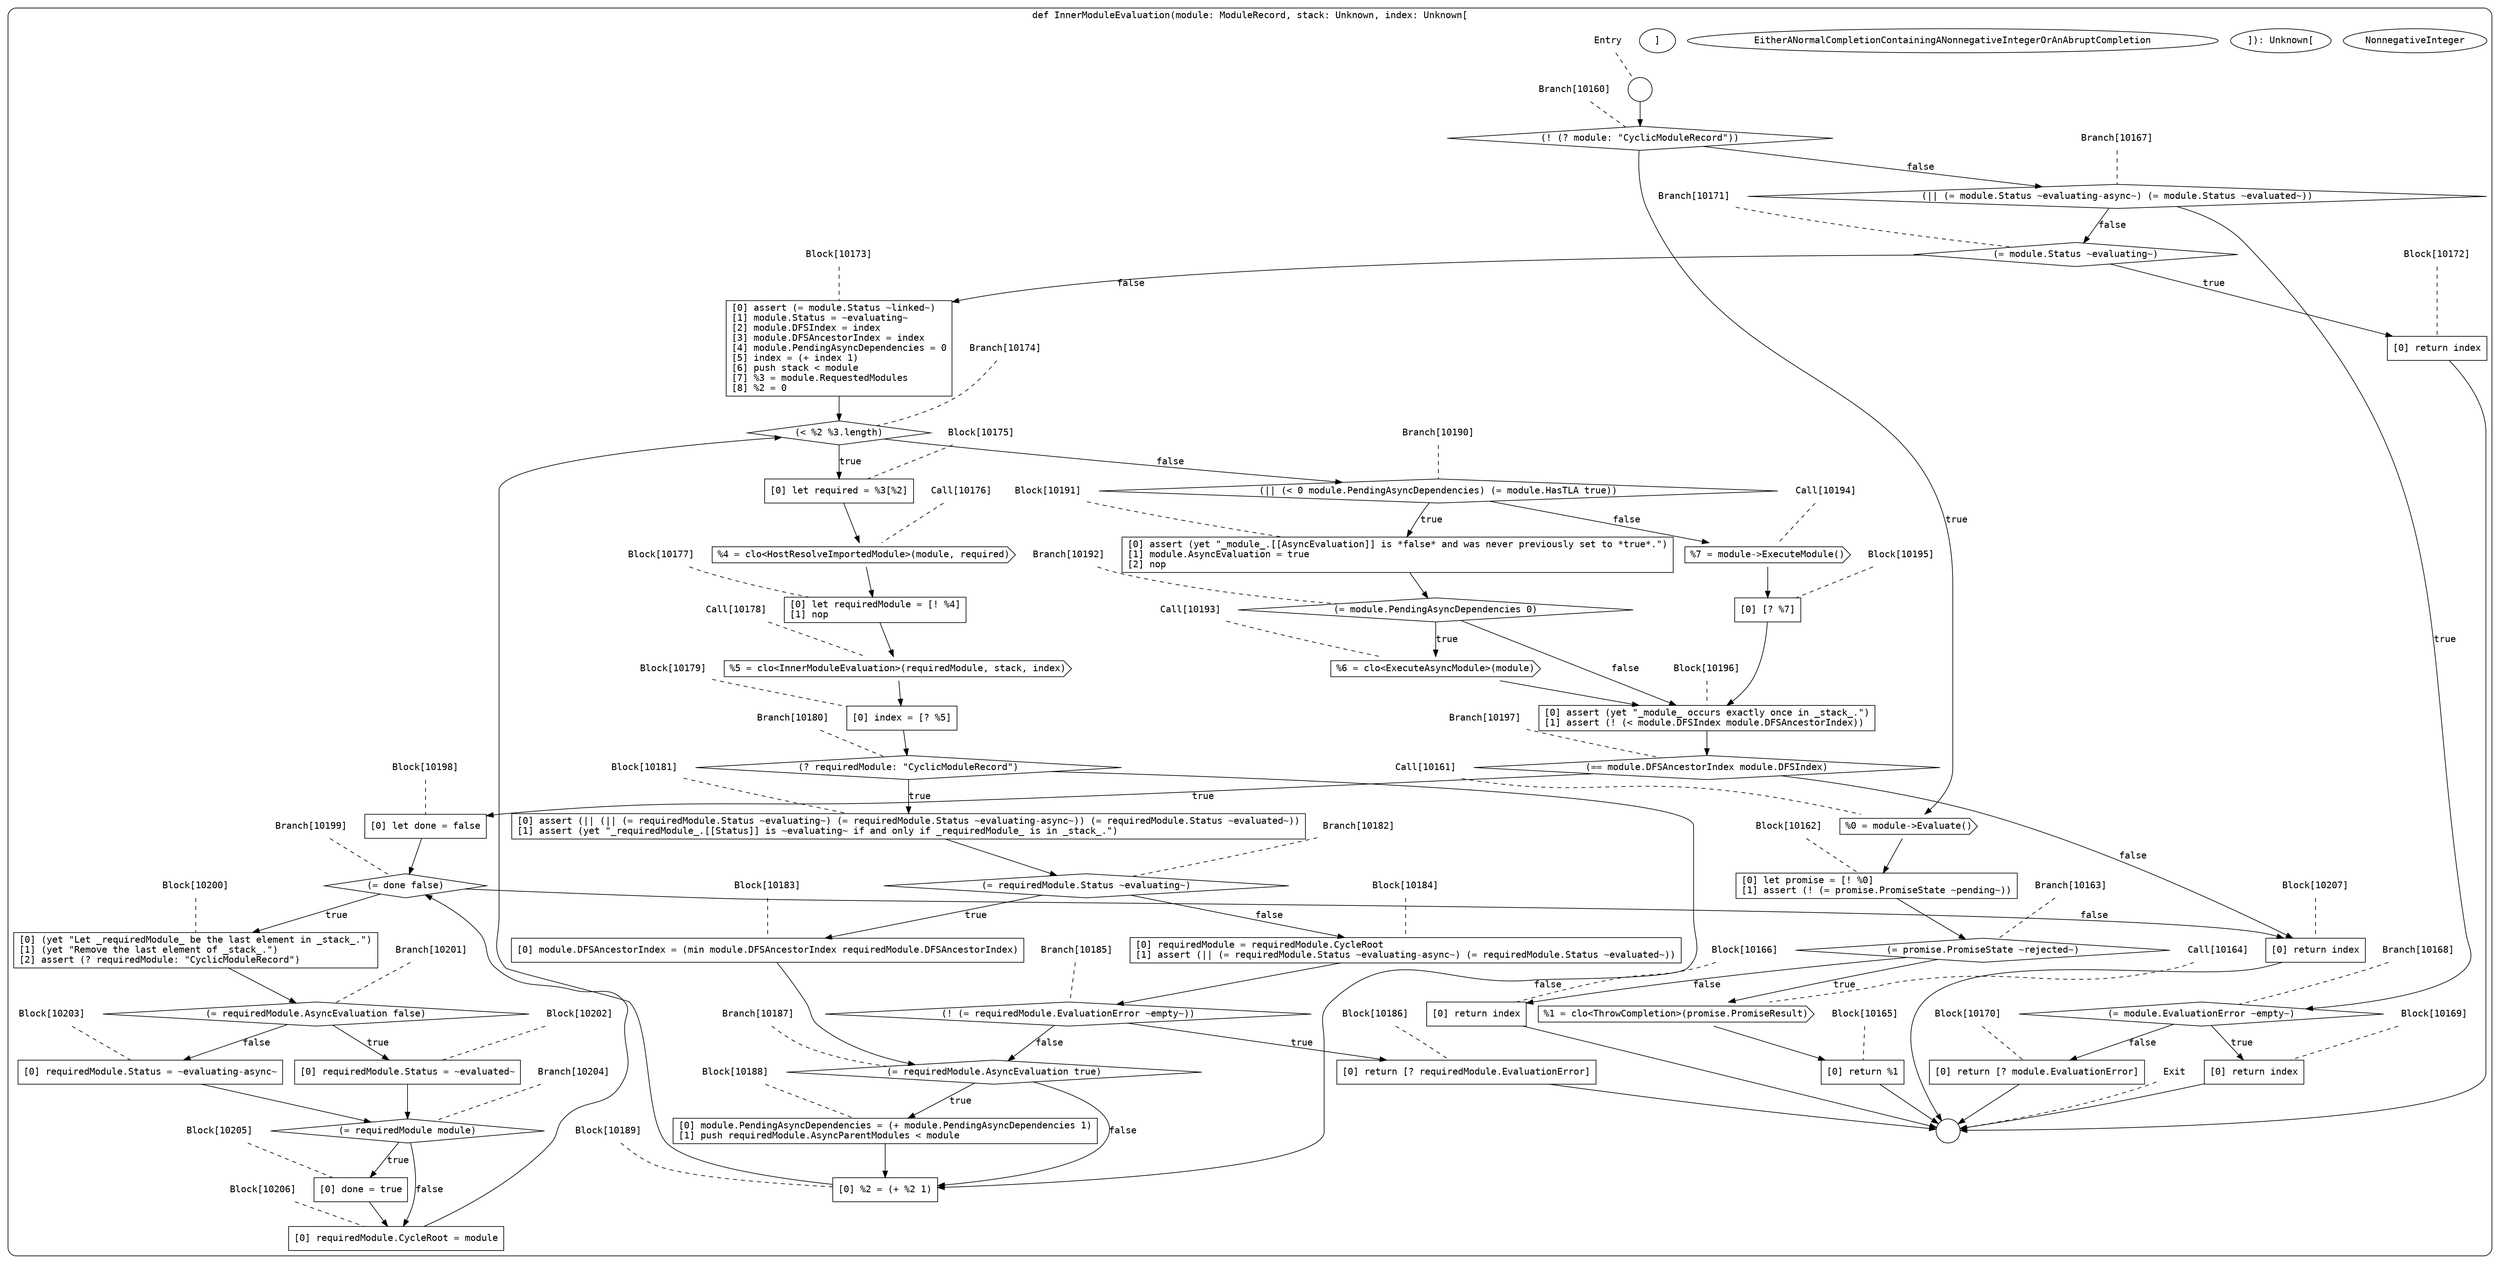 digraph {
  graph [fontname = "Consolas"]
  node [fontname = "Consolas"]
  edge [fontname = "Consolas"]
  subgraph cluster1888 {
    label = "def InnerModuleEvaluation(module: ModuleRecord, stack: Unknown, index: Unknown["NonnegativeInteger"]): Unknown["EitherANormalCompletionContainingANonnegativeIntegerOrAnAbruptCompletion"]"
    style = rounded
    cluster1888_entry_name [shape=none, label=<<font color="black">Entry</font>>]
    cluster1888_entry_name -> cluster1888_entry [arrowhead=none, color="black", style=dashed]
    cluster1888_entry [shape=circle label=" " color="black" fillcolor="white" style=filled]
    cluster1888_entry -> node10160 [color="black"]
    cluster1888_exit_name [shape=none, label=<<font color="black">Exit</font>>]
    cluster1888_exit_name -> cluster1888_exit [arrowhead=none, color="black", style=dashed]
    cluster1888_exit [shape=circle label=" " color="black" fillcolor="white" style=filled]
    node10160_name [shape=none, label=<<font color="black">Branch[10160]</font>>]
    node10160_name -> node10160 [arrowhead=none, color="black", style=dashed]
    node10160 [shape=diamond, label=<<font color="black">(! (? module: &quot;CyclicModuleRecord&quot;))</font>> color="black" fillcolor="white", style=filled]
    node10160 -> node10161 [label=<<font color="black">true</font>> color="black"]
    node10160 -> node10167 [label=<<font color="black">false</font>> color="black"]
    node10161_name [shape=none, label=<<font color="black">Call[10161]</font>>]
    node10161_name -> node10161 [arrowhead=none, color="black", style=dashed]
    node10161 [shape=cds, label=<<font color="black">%0 = module-&gt;Evaluate()</font>> color="black" fillcolor="white", style=filled]
    node10161 -> node10162 [color="black"]
    node10167_name [shape=none, label=<<font color="black">Branch[10167]</font>>]
    node10167_name -> node10167 [arrowhead=none, color="black", style=dashed]
    node10167 [shape=diamond, label=<<font color="black">(|| (= module.Status ~evaluating-async~) (= module.Status ~evaluated~))</font>> color="black" fillcolor="white", style=filled]
    node10167 -> node10168 [label=<<font color="black">true</font>> color="black"]
    node10167 -> node10171 [label=<<font color="black">false</font>> color="black"]
    node10162_name [shape=none, label=<<font color="black">Block[10162]</font>>]
    node10162_name -> node10162 [arrowhead=none, color="black", style=dashed]
    node10162 [shape=box, label=<<font color="black">[0] let promise = [! %0]<BR ALIGN="LEFT"/>[1] assert (! (= promise.PromiseState ~pending~))<BR ALIGN="LEFT"/></font>> color="black" fillcolor="white", style=filled]
    node10162 -> node10163 [color="black"]
    node10168_name [shape=none, label=<<font color="black">Branch[10168]</font>>]
    node10168_name -> node10168 [arrowhead=none, color="black", style=dashed]
    node10168 [shape=diamond, label=<<font color="black">(= module.EvaluationError ~empty~)</font>> color="black" fillcolor="white", style=filled]
    node10168 -> node10169 [label=<<font color="black">true</font>> color="black"]
    node10168 -> node10170 [label=<<font color="black">false</font>> color="black"]
    node10171_name [shape=none, label=<<font color="black">Branch[10171]</font>>]
    node10171_name -> node10171 [arrowhead=none, color="black", style=dashed]
    node10171 [shape=diamond, label=<<font color="black">(= module.Status ~evaluating~)</font>> color="black" fillcolor="white", style=filled]
    node10171 -> node10172 [label=<<font color="black">true</font>> color="black"]
    node10171 -> node10173 [label=<<font color="black">false</font>> color="black"]
    node10163_name [shape=none, label=<<font color="black">Branch[10163]</font>>]
    node10163_name -> node10163 [arrowhead=none, color="black", style=dashed]
    node10163 [shape=diamond, label=<<font color="black">(= promise.PromiseState ~rejected~)</font>> color="black" fillcolor="white", style=filled]
    node10163 -> node10164 [label=<<font color="black">true</font>> color="black"]
    node10163 -> node10166 [label=<<font color="black">false</font>> color="black"]
    node10169_name [shape=none, label=<<font color="black">Block[10169]</font>>]
    node10169_name -> node10169 [arrowhead=none, color="black", style=dashed]
    node10169 [shape=box, label=<<font color="black">[0] return index<BR ALIGN="LEFT"/></font>> color="black" fillcolor="white", style=filled]
    node10169 -> cluster1888_exit [color="black"]
    node10170_name [shape=none, label=<<font color="black">Block[10170]</font>>]
    node10170_name -> node10170 [arrowhead=none, color="black", style=dashed]
    node10170 [shape=box, label=<<font color="black">[0] return [? module.EvaluationError]<BR ALIGN="LEFT"/></font>> color="black" fillcolor="white", style=filled]
    node10170 -> cluster1888_exit [color="black"]
    node10172_name [shape=none, label=<<font color="black">Block[10172]</font>>]
    node10172_name -> node10172 [arrowhead=none, color="black", style=dashed]
    node10172 [shape=box, label=<<font color="black">[0] return index<BR ALIGN="LEFT"/></font>> color="black" fillcolor="white", style=filled]
    node10172 -> cluster1888_exit [color="black"]
    node10173_name [shape=none, label=<<font color="black">Block[10173]</font>>]
    node10173_name -> node10173 [arrowhead=none, color="black", style=dashed]
    node10173 [shape=box, label=<<font color="black">[0] assert (= module.Status ~linked~)<BR ALIGN="LEFT"/>[1] module.Status = ~evaluating~<BR ALIGN="LEFT"/>[2] module.DFSIndex = index<BR ALIGN="LEFT"/>[3] module.DFSAncestorIndex = index<BR ALIGN="LEFT"/>[4] module.PendingAsyncDependencies = 0<BR ALIGN="LEFT"/>[5] index = (+ index 1)<BR ALIGN="LEFT"/>[6] push stack &lt; module<BR ALIGN="LEFT"/>[7] %3 = module.RequestedModules<BR ALIGN="LEFT"/>[8] %2 = 0<BR ALIGN="LEFT"/></font>> color="black" fillcolor="white", style=filled]
    node10173 -> node10174 [color="black"]
    node10164_name [shape=none, label=<<font color="black">Call[10164]</font>>]
    node10164_name -> node10164 [arrowhead=none, color="black", style=dashed]
    node10164 [shape=cds, label=<<font color="black">%1 = clo&lt;ThrowCompletion&gt;(promise.PromiseResult)</font>> color="black" fillcolor="white", style=filled]
    node10164 -> node10165 [color="black"]
    node10166_name [shape=none, label=<<font color="black">Block[10166]</font>>]
    node10166_name -> node10166 [arrowhead=none, color="black", style=dashed]
    node10166 [shape=box, label=<<font color="black">[0] return index<BR ALIGN="LEFT"/></font>> color="black" fillcolor="white", style=filled]
    node10166 -> cluster1888_exit [color="black"]
    node10174_name [shape=none, label=<<font color="black">Branch[10174]</font>>]
    node10174_name -> node10174 [arrowhead=none, color="black", style=dashed]
    node10174 [shape=diamond, label=<<font color="black">(&lt; %2 %3.length)</font>> color="black" fillcolor="white", style=filled]
    node10174 -> node10175 [label=<<font color="black">true</font>> color="black"]
    node10174 -> node10190 [label=<<font color="black">false</font>> color="black"]
    node10165_name [shape=none, label=<<font color="black">Block[10165]</font>>]
    node10165_name -> node10165 [arrowhead=none, color="black", style=dashed]
    node10165 [shape=box, label=<<font color="black">[0] return %1<BR ALIGN="LEFT"/></font>> color="black" fillcolor="white", style=filled]
    node10165 -> cluster1888_exit [color="black"]
    node10175_name [shape=none, label=<<font color="black">Block[10175]</font>>]
    node10175_name -> node10175 [arrowhead=none, color="black", style=dashed]
    node10175 [shape=box, label=<<font color="black">[0] let required = %3[%2]<BR ALIGN="LEFT"/></font>> color="black" fillcolor="white", style=filled]
    node10175 -> node10176 [color="black"]
    node10190_name [shape=none, label=<<font color="black">Branch[10190]</font>>]
    node10190_name -> node10190 [arrowhead=none, color="black", style=dashed]
    node10190 [shape=diamond, label=<<font color="black">(|| (&lt; 0 module.PendingAsyncDependencies) (= module.HasTLA true))</font>> color="black" fillcolor="white", style=filled]
    node10190 -> node10191 [label=<<font color="black">true</font>> color="black"]
    node10190 -> node10194 [label=<<font color="black">false</font>> color="black"]
    node10176_name [shape=none, label=<<font color="black">Call[10176]</font>>]
    node10176_name -> node10176 [arrowhead=none, color="black", style=dashed]
    node10176 [shape=cds, label=<<font color="black">%4 = clo&lt;HostResolveImportedModule&gt;(module, required)</font>> color="black" fillcolor="white", style=filled]
    node10176 -> node10177 [color="black"]
    node10191_name [shape=none, label=<<font color="black">Block[10191]</font>>]
    node10191_name -> node10191 [arrowhead=none, color="black", style=dashed]
    node10191 [shape=box, label=<<font color="black">[0] assert (yet &quot;_module_.[[AsyncEvaluation]] is *false* and was never previously set to *true*.&quot;)<BR ALIGN="LEFT"/>[1] module.AsyncEvaluation = true<BR ALIGN="LEFT"/>[2] nop<BR ALIGN="LEFT"/></font>> color="black" fillcolor="white", style=filled]
    node10191 -> node10192 [color="black"]
    node10194_name [shape=none, label=<<font color="black">Call[10194]</font>>]
    node10194_name -> node10194 [arrowhead=none, color="black", style=dashed]
    node10194 [shape=cds, label=<<font color="black">%7 = module-&gt;ExecuteModule()</font>> color="black" fillcolor="white", style=filled]
    node10194 -> node10195 [color="black"]
    node10177_name [shape=none, label=<<font color="black">Block[10177]</font>>]
    node10177_name -> node10177 [arrowhead=none, color="black", style=dashed]
    node10177 [shape=box, label=<<font color="black">[0] let requiredModule = [! %4]<BR ALIGN="LEFT"/>[1] nop<BR ALIGN="LEFT"/></font>> color="black" fillcolor="white", style=filled]
    node10177 -> node10178 [color="black"]
    node10192_name [shape=none, label=<<font color="black">Branch[10192]</font>>]
    node10192_name -> node10192 [arrowhead=none, color="black", style=dashed]
    node10192 [shape=diamond, label=<<font color="black">(= module.PendingAsyncDependencies 0)</font>> color="black" fillcolor="white", style=filled]
    node10192 -> node10193 [label=<<font color="black">true</font>> color="black"]
    node10192 -> node10196 [label=<<font color="black">false</font>> color="black"]
    node10195_name [shape=none, label=<<font color="black">Block[10195]</font>>]
    node10195_name -> node10195 [arrowhead=none, color="black", style=dashed]
    node10195 [shape=box, label=<<font color="black">[0] [? %7]<BR ALIGN="LEFT"/></font>> color="black" fillcolor="white", style=filled]
    node10195 -> node10196 [color="black"]
    node10178_name [shape=none, label=<<font color="black">Call[10178]</font>>]
    node10178_name -> node10178 [arrowhead=none, color="black", style=dashed]
    node10178 [shape=cds, label=<<font color="black">%5 = clo&lt;InnerModuleEvaluation&gt;(requiredModule, stack, index)</font>> color="black" fillcolor="white", style=filled]
    node10178 -> node10179 [color="black"]
    node10193_name [shape=none, label=<<font color="black">Call[10193]</font>>]
    node10193_name -> node10193 [arrowhead=none, color="black", style=dashed]
    node10193 [shape=cds, label=<<font color="black">%6 = clo&lt;ExecuteAsyncModule&gt;(module)</font>> color="black" fillcolor="white", style=filled]
    node10193 -> node10196 [color="black"]
    node10196_name [shape=none, label=<<font color="black">Block[10196]</font>>]
    node10196_name -> node10196 [arrowhead=none, color="black", style=dashed]
    node10196 [shape=box, label=<<font color="black">[0] assert (yet &quot;_module_ occurs exactly once in _stack_.&quot;)<BR ALIGN="LEFT"/>[1] assert (! (&lt; module.DFSIndex module.DFSAncestorIndex))<BR ALIGN="LEFT"/></font>> color="black" fillcolor="white", style=filled]
    node10196 -> node10197 [color="black"]
    node10179_name [shape=none, label=<<font color="black">Block[10179]</font>>]
    node10179_name -> node10179 [arrowhead=none, color="black", style=dashed]
    node10179 [shape=box, label=<<font color="black">[0] index = [? %5]<BR ALIGN="LEFT"/></font>> color="black" fillcolor="white", style=filled]
    node10179 -> node10180 [color="black"]
    node10197_name [shape=none, label=<<font color="black">Branch[10197]</font>>]
    node10197_name -> node10197 [arrowhead=none, color="black", style=dashed]
    node10197 [shape=diamond, label=<<font color="black">(== module.DFSAncestorIndex module.DFSIndex)</font>> color="black" fillcolor="white", style=filled]
    node10197 -> node10198 [label=<<font color="black">true</font>> color="black"]
    node10197 -> node10207 [label=<<font color="black">false</font>> color="black"]
    node10180_name [shape=none, label=<<font color="black">Branch[10180]</font>>]
    node10180_name -> node10180 [arrowhead=none, color="black", style=dashed]
    node10180 [shape=diamond, label=<<font color="black">(? requiredModule: &quot;CyclicModuleRecord&quot;)</font>> color="black" fillcolor="white", style=filled]
    node10180 -> node10181 [label=<<font color="black">true</font>> color="black"]
    node10180 -> node10189 [label=<<font color="black">false</font>> color="black"]
    node10198_name [shape=none, label=<<font color="black">Block[10198]</font>>]
    node10198_name -> node10198 [arrowhead=none, color="black", style=dashed]
    node10198 [shape=box, label=<<font color="black">[0] let done = false<BR ALIGN="LEFT"/></font>> color="black" fillcolor="white", style=filled]
    node10198 -> node10199 [color="black"]
    node10207_name [shape=none, label=<<font color="black">Block[10207]</font>>]
    node10207_name -> node10207 [arrowhead=none, color="black", style=dashed]
    node10207 [shape=box, label=<<font color="black">[0] return index<BR ALIGN="LEFT"/></font>> color="black" fillcolor="white", style=filled]
    node10207 -> cluster1888_exit [color="black"]
    node10181_name [shape=none, label=<<font color="black">Block[10181]</font>>]
    node10181_name -> node10181 [arrowhead=none, color="black", style=dashed]
    node10181 [shape=box, label=<<font color="black">[0] assert (|| (|| (= requiredModule.Status ~evaluating~) (= requiredModule.Status ~evaluating-async~)) (= requiredModule.Status ~evaluated~))<BR ALIGN="LEFT"/>[1] assert (yet &quot;_requiredModule_.[[Status]] is ~evaluating~ if and only if _requiredModule_ is in _stack_.&quot;)<BR ALIGN="LEFT"/></font>> color="black" fillcolor="white", style=filled]
    node10181 -> node10182 [color="black"]
    node10189_name [shape=none, label=<<font color="black">Block[10189]</font>>]
    node10189_name -> node10189 [arrowhead=none, color="black", style=dashed]
    node10189 [shape=box, label=<<font color="black">[0] %2 = (+ %2 1)<BR ALIGN="LEFT"/></font>> color="black" fillcolor="white", style=filled]
    node10189 -> node10174 [color="black"]
    node10199_name [shape=none, label=<<font color="black">Branch[10199]</font>>]
    node10199_name -> node10199 [arrowhead=none, color="black", style=dashed]
    node10199 [shape=diamond, label=<<font color="black">(= done false)</font>> color="black" fillcolor="white", style=filled]
    node10199 -> node10200 [label=<<font color="black">true</font>> color="black"]
    node10199 -> node10207 [label=<<font color="black">false</font>> color="black"]
    node10182_name [shape=none, label=<<font color="black">Branch[10182]</font>>]
    node10182_name -> node10182 [arrowhead=none, color="black", style=dashed]
    node10182 [shape=diamond, label=<<font color="black">(= requiredModule.Status ~evaluating~)</font>> color="black" fillcolor="white", style=filled]
    node10182 -> node10183 [label=<<font color="black">true</font>> color="black"]
    node10182 -> node10184 [label=<<font color="black">false</font>> color="black"]
    node10200_name [shape=none, label=<<font color="black">Block[10200]</font>>]
    node10200_name -> node10200 [arrowhead=none, color="black", style=dashed]
    node10200 [shape=box, label=<<font color="black">[0] (yet &quot;Let _requiredModule_ be the last element in _stack_.&quot;)<BR ALIGN="LEFT"/>[1] (yet &quot;Remove the last element of _stack_.&quot;)<BR ALIGN="LEFT"/>[2] assert (? requiredModule: &quot;CyclicModuleRecord&quot;)<BR ALIGN="LEFT"/></font>> color="black" fillcolor="white", style=filled]
    node10200 -> node10201 [color="black"]
    node10183_name [shape=none, label=<<font color="black">Block[10183]</font>>]
    node10183_name -> node10183 [arrowhead=none, color="black", style=dashed]
    node10183 [shape=box, label=<<font color="black">[0] module.DFSAncestorIndex = (min module.DFSAncestorIndex requiredModule.DFSAncestorIndex)<BR ALIGN="LEFT"/></font>> color="black" fillcolor="white", style=filled]
    node10183 -> node10187 [color="black"]
    node10184_name [shape=none, label=<<font color="black">Block[10184]</font>>]
    node10184_name -> node10184 [arrowhead=none, color="black", style=dashed]
    node10184 [shape=box, label=<<font color="black">[0] requiredModule = requiredModule.CycleRoot<BR ALIGN="LEFT"/>[1] assert (|| (= requiredModule.Status ~evaluating-async~) (= requiredModule.Status ~evaluated~))<BR ALIGN="LEFT"/></font>> color="black" fillcolor="white", style=filled]
    node10184 -> node10185 [color="black"]
    node10201_name [shape=none, label=<<font color="black">Branch[10201]</font>>]
    node10201_name -> node10201 [arrowhead=none, color="black", style=dashed]
    node10201 [shape=diamond, label=<<font color="black">(= requiredModule.AsyncEvaluation false)</font>> color="black" fillcolor="white", style=filled]
    node10201 -> node10202 [label=<<font color="black">true</font>> color="black"]
    node10201 -> node10203 [label=<<font color="black">false</font>> color="black"]
    node10187_name [shape=none, label=<<font color="black">Branch[10187]</font>>]
    node10187_name -> node10187 [arrowhead=none, color="black", style=dashed]
    node10187 [shape=diamond, label=<<font color="black">(= requiredModule.AsyncEvaluation true)</font>> color="black" fillcolor="white", style=filled]
    node10187 -> node10188 [label=<<font color="black">true</font>> color="black"]
    node10187 -> node10189 [label=<<font color="black">false</font>> color="black"]
    node10185_name [shape=none, label=<<font color="black">Branch[10185]</font>>]
    node10185_name -> node10185 [arrowhead=none, color="black", style=dashed]
    node10185 [shape=diamond, label=<<font color="black">(! (= requiredModule.EvaluationError ~empty~))</font>> color="black" fillcolor="white", style=filled]
    node10185 -> node10186 [label=<<font color="black">true</font>> color="black"]
    node10185 -> node10187 [label=<<font color="black">false</font>> color="black"]
    node10202_name [shape=none, label=<<font color="black">Block[10202]</font>>]
    node10202_name -> node10202 [arrowhead=none, color="black", style=dashed]
    node10202 [shape=box, label=<<font color="black">[0] requiredModule.Status = ~evaluated~<BR ALIGN="LEFT"/></font>> color="black" fillcolor="white", style=filled]
    node10202 -> node10204 [color="black"]
    node10203_name [shape=none, label=<<font color="black">Block[10203]</font>>]
    node10203_name -> node10203 [arrowhead=none, color="black", style=dashed]
    node10203 [shape=box, label=<<font color="black">[0] requiredModule.Status = ~evaluating-async~<BR ALIGN="LEFT"/></font>> color="black" fillcolor="white", style=filled]
    node10203 -> node10204 [color="black"]
    node10188_name [shape=none, label=<<font color="black">Block[10188]</font>>]
    node10188_name -> node10188 [arrowhead=none, color="black", style=dashed]
    node10188 [shape=box, label=<<font color="black">[0] module.PendingAsyncDependencies = (+ module.PendingAsyncDependencies 1)<BR ALIGN="LEFT"/>[1] push requiredModule.AsyncParentModules &lt; module<BR ALIGN="LEFT"/></font>> color="black" fillcolor="white", style=filled]
    node10188 -> node10189 [color="black"]
    node10186_name [shape=none, label=<<font color="black">Block[10186]</font>>]
    node10186_name -> node10186 [arrowhead=none, color="black", style=dashed]
    node10186 [shape=box, label=<<font color="black">[0] return [? requiredModule.EvaluationError]<BR ALIGN="LEFT"/></font>> color="black" fillcolor="white", style=filled]
    node10186 -> cluster1888_exit [color="black"]
    node10204_name [shape=none, label=<<font color="black">Branch[10204]</font>>]
    node10204_name -> node10204 [arrowhead=none, color="black", style=dashed]
    node10204 [shape=diamond, label=<<font color="black">(= requiredModule module)</font>> color="black" fillcolor="white", style=filled]
    node10204 -> node10205 [label=<<font color="black">true</font>> color="black"]
    node10204 -> node10206 [label=<<font color="black">false</font>> color="black"]
    node10205_name [shape=none, label=<<font color="black">Block[10205]</font>>]
    node10205_name -> node10205 [arrowhead=none, color="black", style=dashed]
    node10205 [shape=box, label=<<font color="black">[0] done = true<BR ALIGN="LEFT"/></font>> color="black" fillcolor="white", style=filled]
    node10205 -> node10206 [color="black"]
    node10206_name [shape=none, label=<<font color="black">Block[10206]</font>>]
    node10206_name -> node10206 [arrowhead=none, color="black", style=dashed]
    node10206 [shape=box, label=<<font color="black">[0] requiredModule.CycleRoot = module<BR ALIGN="LEFT"/></font>> color="black" fillcolor="white", style=filled]
    node10206 -> node10199 [color="black"]
  }
}